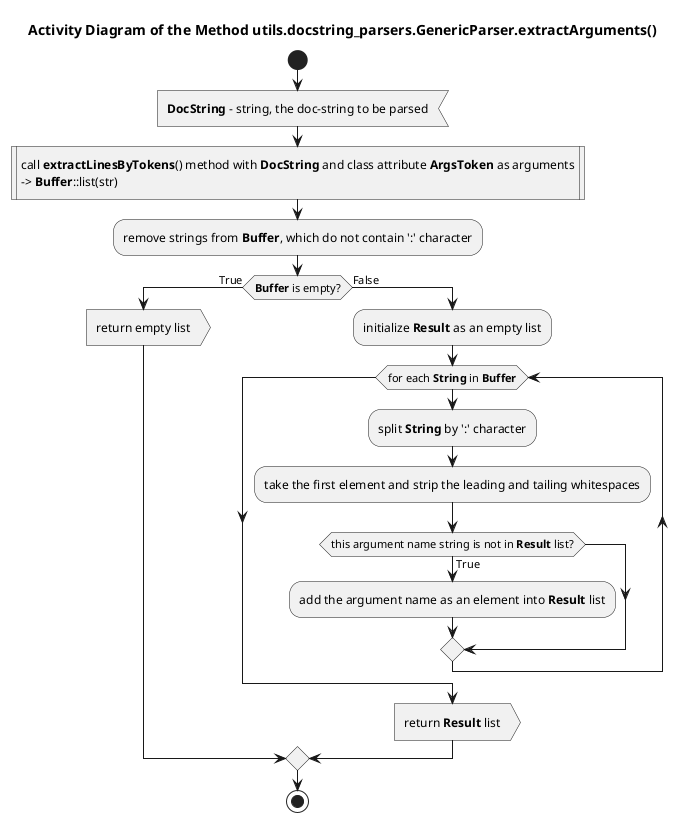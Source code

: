 @startuml

title Activity Diagram of the Method utils.docstring_parsers.GenericParser.extractArguments()

start

:<b>DocString</b> - string, the doc-string to be parsed<

:call <b>extractLinesByTokens</b>() method with <b>DocString</b> and class attribute <b>ArgsToken</b> as arguments
-> <b>Buffer</b>::list(str)|

:remove strings from <b>Buffer</b>, which do not contain ':' character;

if (<b>Buffer</b> is empty?) then (True)
    :return empty list>
else (False)
    :initialize <b>Result</b> as an empty list;
    
    while (for each <b>String</b> in <b>Buffer</b>)
        :split <b>String</b> by ':' character;
        
        :take the first element and strip the leading and tailing whitespaces;
        
        if (this argument name string is not in <b>Result</b> list?) then (True)
            :add the argument name as an element into <b>Result</b> list;
        endif
    end while
    
    :return <b>Result</b> list>
endif

stop

@enduml